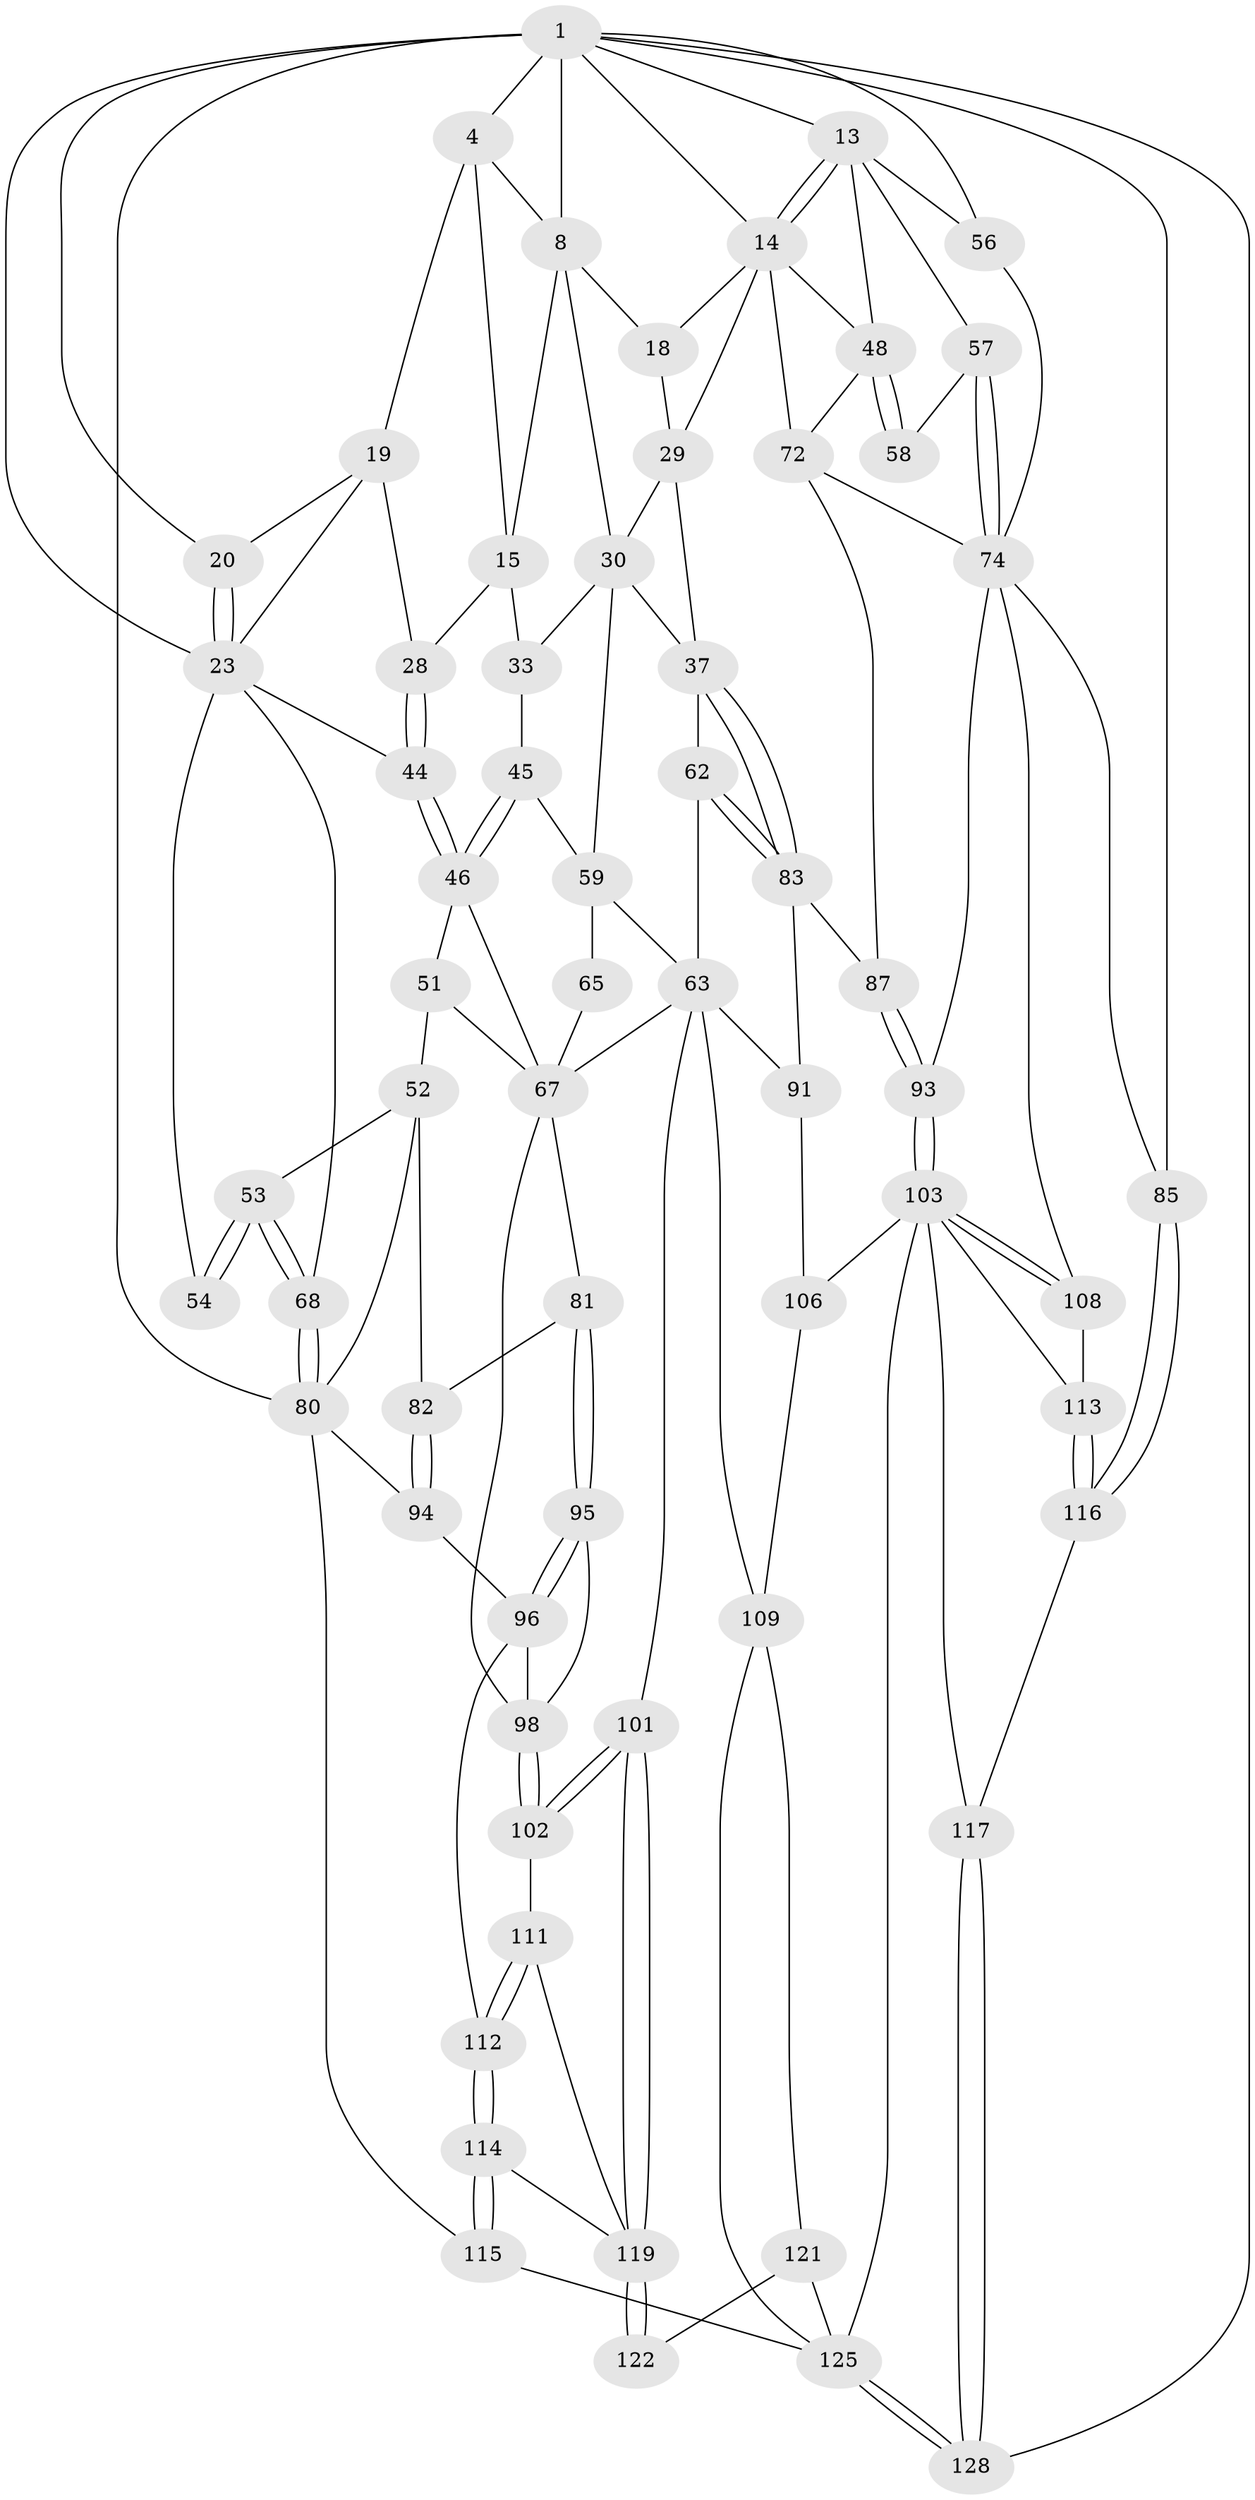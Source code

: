 // original degree distribution, {3: 0.015625, 6: 0.2421875, 4: 0.2578125, 5: 0.484375}
// Generated by graph-tools (version 1.1) at 2025/28/03/15/25 16:28:00]
// undirected, 64 vertices, 148 edges
graph export_dot {
graph [start="1"]
  node [color=gray90,style=filled];
  1 [pos="+0.6595081064923267+0",super="+6+2"];
  4 [pos="+0.21887184417802738+0",super="+16+5"];
  8 [pos="+0.74036562942756+0.0940293748782213",super="+9"];
  13 [pos="+0.9481466993431023+0.16951331339091466",super="+47"];
  14 [pos="+0.8925421520632839+0.1812796580987447",super="+17"];
  15 [pos="+0.4815763055239036+0.11334632609468605",super="+26"];
  18 [pos="+0.7423895006853974+0.17522726316391582"];
  19 [pos="+0.23797560362662049+0.06148933103418651",super="+24"];
  20 [pos="+0.16500329632834176+0.10414623407715962",super="+21"];
  23 [pos="+0.11969674195789039+0.22281266050968812",super="+25"];
  28 [pos="+0.28156705553059075+0.17235437932159872"];
  29 [pos="+0.7105606196347463+0.18713822772237443",super="+36"];
  30 [pos="+0.5711576843677844+0.10364214229131018",super="+31"];
  33 [pos="+0.4744380173118162+0.28640132593177053",super="+43"];
  37 [pos="+0.6494264086068622+0.3561962841832646",super="+38"];
  44 [pos="+0.21602168823931894+0.3360216560289442"];
  45 [pos="+0.35345390198391613+0.32753957886148993"];
  46 [pos="+0.2172562978098707+0.3443599081660874",super="+50"];
  48 [pos="+0.8818084735504442+0.31487420775472075",super="+49"];
  51 [pos="+0.10319687937200547+0.4038780558661122"];
  52 [pos="+0.09464964336291987+0.40576802344976515",super="+79"];
  53 [pos="+0.06512599938989927+0.3477000833855299"];
  54 [pos="+0.07906498793627824+0.30629172278994776"];
  56 [pos="+1+0.08130328558017408"];
  57 [pos="+0.9086056628419076+0.4104559273202042"];
  58 [pos="+0.9016688296224769+0.41001652808630207"];
  59 [pos="+0.46034908558978704+0.33626913890012267",super="+60+64"];
  62 [pos="+0.4907498610828216+0.47528292933857896"];
  63 [pos="+0.4724775677156589+0.47812083640582276",super="+69"];
  65 [pos="+0.41055920429278736+0.3915658677169576",super="+66"];
  67 [pos="+0.3008539670839646+0.5143873680530722",super="+70"];
  68 [pos="+0+0.19889697569335008"];
  72 [pos="+0.8389665661326844+0.48671693797539783",super="+73"];
  74 [pos="+1+0.5270334835508471",super="+75+76"];
  80 [pos="+0+0.5025194812377637",super="+89"];
  81 [pos="+0.16700598179625317+0.5721234823426192"];
  82 [pos="+0.12111036382007281+0.5611857006599416"];
  83 [pos="+0.6032762059817547+0.5624968802262293",super="+88"];
  85 [pos="+1+0.9147408630234164"];
  87 [pos="+0.7293134631357349+0.5819943973154409"];
  91 [pos="+0.5944635261202047+0.6440493879579267"];
  93 [pos="+0.7914582646900673+0.6489652295219657"];
  94 [pos="+0.048845581042934856+0.6414752665846138"];
  95 [pos="+0.1645453728463484+0.6245532100476477"];
  96 [pos="+0.14825051430286768+0.710703135457076",super="+97"];
  98 [pos="+0.298685593962971+0.6819757690597915",super="+99"];
  101 [pos="+0.36931162177339316+0.7543370593780514"];
  102 [pos="+0.3213493141368697+0.7350014569535991"];
  103 [pos="+0.7982519820069603+0.6709825342452272",super="+104"];
  106 [pos="+0.6353980562418456+0.8022921342434011",super="+107"];
  108 [pos="+1+0.7103942877846035"];
  109 [pos="+0.5202840411076222+0.83754811587706",super="+110"];
  111 [pos="+0.2850226225055606+0.7615444549096396"];
  112 [pos="+0.12697087934256507+0.7797842681026619"];
  113 [pos="+0.8654959675185969+0.8127053254239192"];
  114 [pos="+0+1"];
  115 [pos="+0+1"];
  116 [pos="+0.8678629889744813+0.8966623467314504"];
  117 [pos="+0.8075892619798694+0.9416886347425636"];
  119 [pos="+0.34414899664248816+0.8539287587754092",super="+120"];
  121 [pos="+0.36806740268446475+0.9086262240110404"];
  122 [pos="+0.3476595709948758+0.8879779260250921"];
  125 [pos="+0.6821643522617227+1",super="+126"];
  128 [pos="+0.7168487558041982+1"];
  1 -- 8;
  1 -- 56;
  1 -- 13;
  1 -- 14;
  1 -- 128;
  1 -- 4;
  1 -- 85;
  1 -- 20;
  1 -- 23;
  1 -- 80 [weight=2];
  4 -- 19;
  4 -- 15;
  4 -- 8;
  8 -- 18;
  8 -- 30;
  8 -- 15;
  13 -- 14;
  13 -- 14;
  13 -- 48;
  13 -- 57;
  13 -- 56;
  14 -- 48;
  14 -- 18;
  14 -- 72;
  14 -- 29;
  15 -- 33 [weight=2];
  15 -- 28;
  18 -- 29;
  19 -- 20;
  19 -- 28;
  19 -- 23;
  20 -- 23 [weight=2];
  20 -- 23;
  23 -- 68;
  23 -- 54 [weight=2];
  23 -- 44;
  28 -- 44;
  28 -- 44;
  29 -- 30;
  29 -- 37;
  30 -- 33;
  30 -- 59;
  30 -- 37;
  33 -- 45;
  37 -- 83;
  37 -- 83;
  37 -- 62;
  44 -- 46;
  44 -- 46;
  45 -- 46;
  45 -- 46;
  45 -- 59;
  46 -- 51;
  46 -- 67;
  48 -- 58 [weight=2];
  48 -- 58;
  48 -- 72;
  51 -- 52;
  51 -- 67;
  52 -- 53;
  52 -- 80;
  52 -- 82;
  53 -- 54;
  53 -- 54;
  53 -- 68;
  53 -- 68;
  56 -- 74;
  57 -- 58;
  57 -- 74;
  57 -- 74;
  59 -- 65 [weight=3];
  59 -- 63;
  62 -- 63;
  62 -- 83;
  62 -- 83;
  63 -- 67;
  63 -- 101;
  63 -- 91;
  63 -- 109;
  65 -- 67;
  67 -- 81;
  67 -- 98;
  68 -- 80;
  68 -- 80;
  72 -- 74;
  72 -- 87;
  74 -- 93;
  74 -- 108;
  74 -- 85;
  80 -- 115;
  80 -- 94;
  81 -- 82;
  81 -- 95;
  81 -- 95;
  82 -- 94;
  82 -- 94;
  83 -- 91;
  83 -- 87;
  85 -- 116;
  85 -- 116;
  87 -- 93;
  87 -- 93;
  91 -- 106;
  93 -- 103;
  93 -- 103;
  94 -- 96;
  95 -- 96;
  95 -- 96;
  95 -- 98;
  96 -- 112;
  96 -- 98;
  98 -- 102;
  98 -- 102;
  101 -- 102;
  101 -- 102;
  101 -- 119;
  101 -- 119;
  102 -- 111;
  103 -- 108;
  103 -- 108;
  103 -- 113;
  103 -- 117;
  103 -- 106 [weight=2];
  103 -- 125;
  106 -- 109;
  108 -- 113;
  109 -- 125;
  109 -- 121;
  111 -- 112;
  111 -- 112;
  111 -- 119;
  112 -- 114;
  112 -- 114;
  113 -- 116;
  113 -- 116;
  114 -- 115;
  114 -- 115;
  114 -- 119;
  115 -- 125;
  116 -- 117;
  117 -- 128;
  117 -- 128;
  119 -- 122 [weight=2];
  119 -- 122;
  121 -- 122;
  121 -- 125;
  125 -- 128;
  125 -- 128;
}
